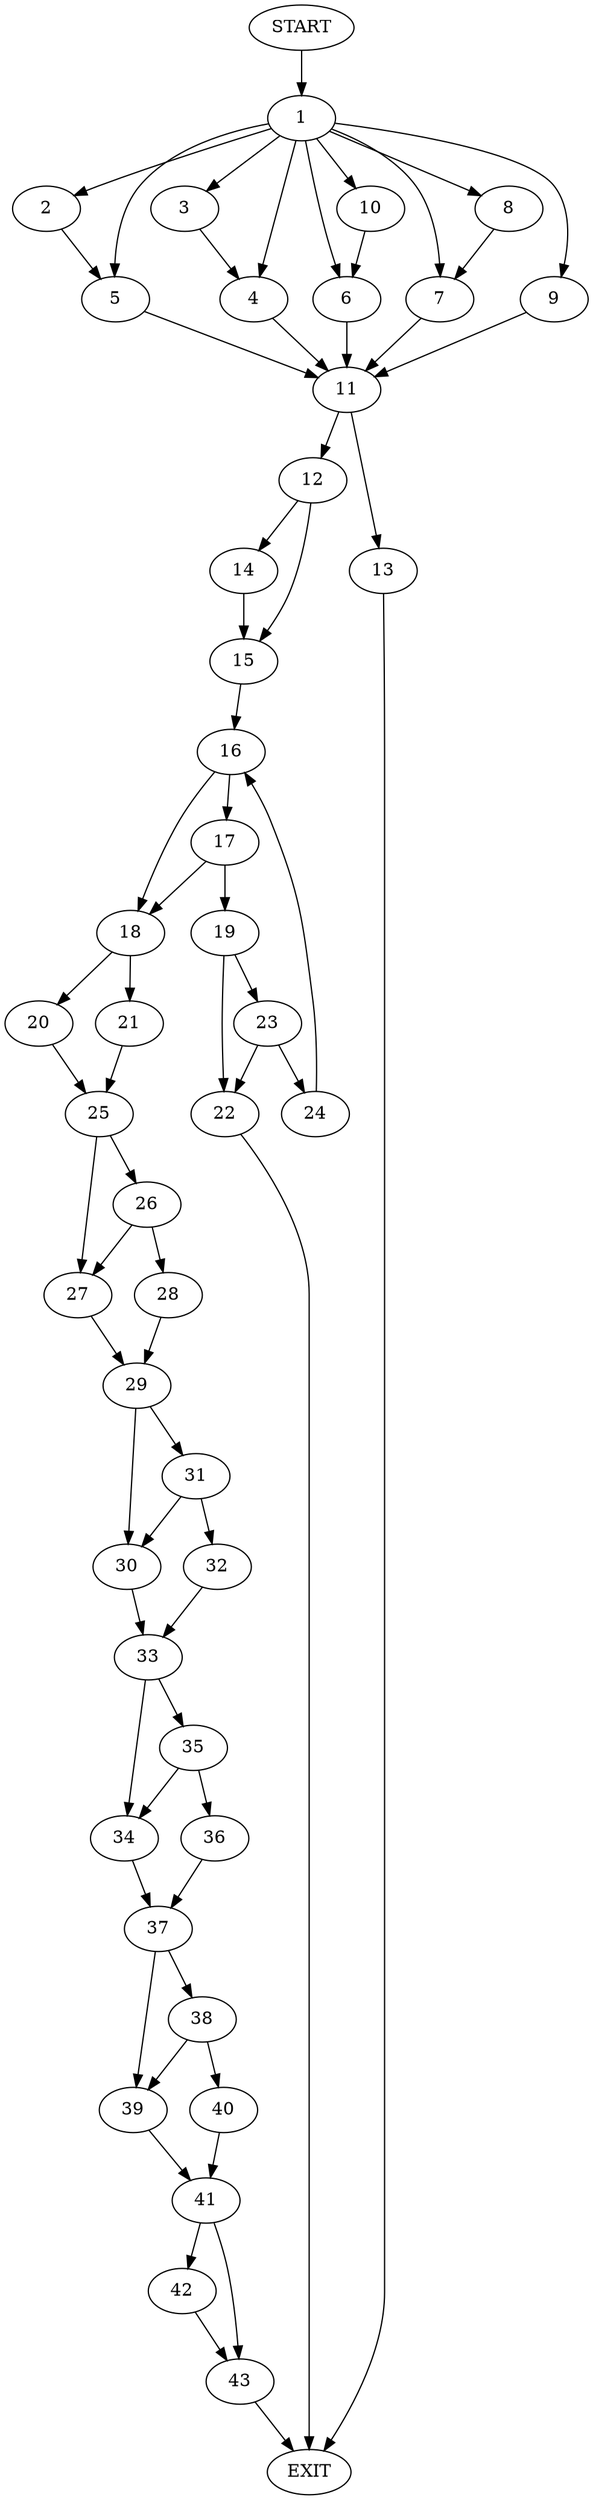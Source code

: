 digraph {
0 [label="START"]
44 [label="EXIT"]
0 -> 1
1 -> 2
1 -> 3
1 -> 4
1 -> 5
1 -> 6
1 -> 7
1 -> 8
1 -> 9
1 -> 10
9 -> 11
10 -> 6
2 -> 5
3 -> 4
6 -> 11
8 -> 7
7 -> 11
4 -> 11
5 -> 11
11 -> 12
11 -> 13
12 -> 14
12 -> 15
13 -> 44
15 -> 16
14 -> 15
16 -> 17
16 -> 18
17 -> 19
17 -> 18
18 -> 20
18 -> 21
19 -> 22
19 -> 23
22 -> 44
23 -> 24
23 -> 22
24 -> 16
20 -> 25
21 -> 25
25 -> 26
25 -> 27
26 -> 27
26 -> 28
27 -> 29
28 -> 29
29 -> 30
29 -> 31
31 -> 30
31 -> 32
30 -> 33
32 -> 33
33 -> 34
33 -> 35
35 -> 34
35 -> 36
34 -> 37
36 -> 37
37 -> 38
37 -> 39
38 -> 40
38 -> 39
39 -> 41
40 -> 41
41 -> 42
41 -> 43
42 -> 43
43 -> 44
}
